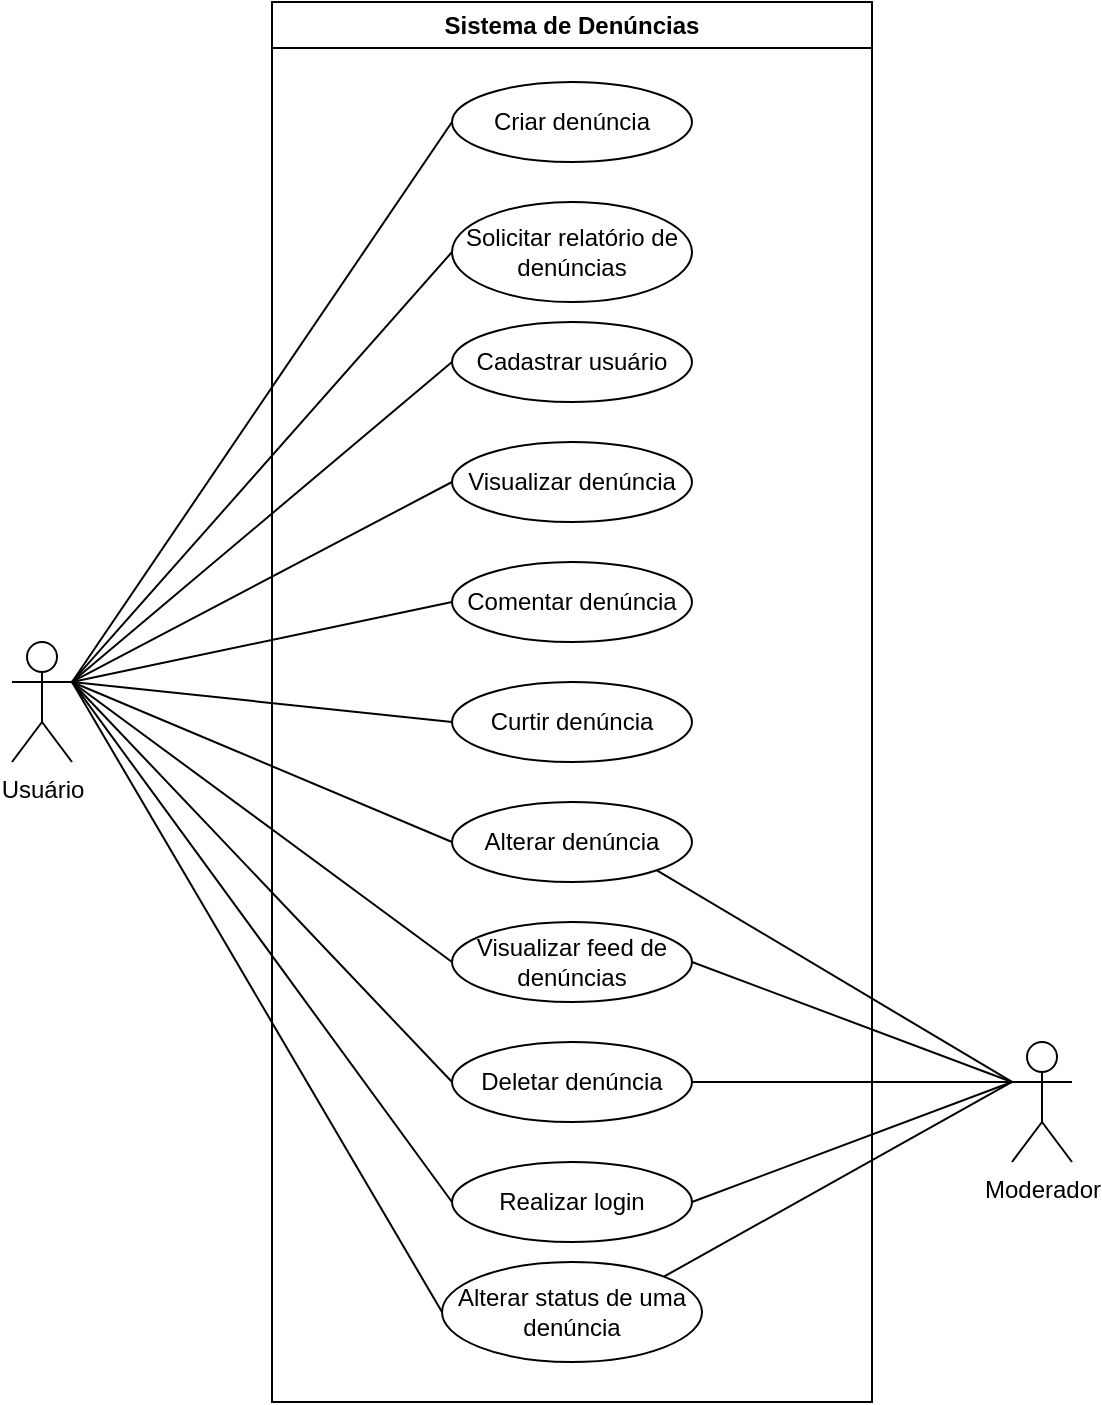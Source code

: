 <mxfile version="24.1.0" type="device">
  <diagram name="Página-1" id="gTYhepTF-UGLIyL8_KFd">
    <mxGraphModel dx="1323" dy="852" grid="1" gridSize="10" guides="1" tooltips="1" connect="1" arrows="1" fold="1" page="1" pageScale="1" pageWidth="1169" pageHeight="1654" math="0" shadow="0">
      <root>
        <mxCell id="0" />
        <mxCell id="1" parent="0" />
        <mxCell id="0iaCH0QJhydmnR3I2TVo-1" value="Moderador" style="shape=umlActor;verticalLabelPosition=bottom;verticalAlign=top;html=1;outlineConnect=0;" parent="1" vertex="1">
          <mxGeometry x="590" y="760" width="30" height="60" as="geometry" />
        </mxCell>
        <mxCell id="0iaCH0QJhydmnR3I2TVo-2" value="Usuário" style="shape=umlActor;verticalLabelPosition=bottom;verticalAlign=top;html=1;outlineConnect=0;" parent="1" vertex="1">
          <mxGeometry x="90" y="560" width="30" height="60" as="geometry" />
        </mxCell>
        <mxCell id="0iaCH0QJhydmnR3I2TVo-5" value="Criar denúncia" style="ellipse;whiteSpace=wrap;html=1;align=center;" parent="1" vertex="1">
          <mxGeometry x="310" y="280" width="120" height="40" as="geometry" />
        </mxCell>
        <mxCell id="0iaCH0QJhydmnR3I2TVo-6" value="Realizar login" style="ellipse;whiteSpace=wrap;html=1;align=center;" parent="1" vertex="1">
          <mxGeometry x="310" y="820" width="120" height="40" as="geometry" />
        </mxCell>
        <mxCell id="0iaCH0QJhydmnR3I2TVo-7" value="Visualizar feed de denúncias" style="ellipse;whiteSpace=wrap;html=1;align=center;" parent="1" vertex="1">
          <mxGeometry x="310" y="700" width="120" height="40" as="geometry" />
        </mxCell>
        <mxCell id="0iaCH0QJhydmnR3I2TVo-8" value="Deletar denúncia" style="ellipse;whiteSpace=wrap;html=1;align=center;" parent="1" vertex="1">
          <mxGeometry x="310" y="760" width="120" height="40" as="geometry" />
        </mxCell>
        <mxCell id="0iaCH0QJhydmnR3I2TVo-9" value="Cadastrar usuário" style="ellipse;whiteSpace=wrap;html=1;align=center;" parent="1" vertex="1">
          <mxGeometry x="310" y="400" width="120" height="40" as="geometry" />
        </mxCell>
        <mxCell id="0iaCH0QJhydmnR3I2TVo-10" value="Alterar denúncia" style="ellipse;whiteSpace=wrap;html=1;align=center;" parent="1" vertex="1">
          <mxGeometry x="310" y="640" width="120" height="40" as="geometry" />
        </mxCell>
        <mxCell id="0iaCH0QJhydmnR3I2TVo-11" value="Visualizar denúncia" style="ellipse;whiteSpace=wrap;html=1;align=center;" parent="1" vertex="1">
          <mxGeometry x="310" y="460" width="120" height="40" as="geometry" />
        </mxCell>
        <mxCell id="0iaCH0QJhydmnR3I2TVo-12" value="Solicitar relatório de denúncias" style="ellipse;whiteSpace=wrap;html=1;align=center;" parent="1" vertex="1">
          <mxGeometry x="310" y="340" width="120" height="50" as="geometry" />
        </mxCell>
        <mxCell id="0iaCH0QJhydmnR3I2TVo-13" value="" style="endArrow=none;html=1;rounded=0;entryX=0;entryY=0.5;entryDx=0;entryDy=0;exitX=1;exitY=0.333;exitDx=0;exitDy=0;exitPerimeter=0;" parent="1" source="0iaCH0QJhydmnR3I2TVo-2" target="0iaCH0QJhydmnR3I2TVo-5" edge="1">
          <mxGeometry width="50" height="50" relative="1" as="geometry">
            <mxPoint x="170" y="410" as="sourcePoint" />
            <mxPoint x="240" y="390" as="targetPoint" />
          </mxGeometry>
        </mxCell>
        <mxCell id="0iaCH0QJhydmnR3I2TVo-14" value="" style="endArrow=none;html=1;rounded=0;entryX=0;entryY=0.5;entryDx=0;entryDy=0;exitX=1;exitY=0.333;exitDx=0;exitDy=0;exitPerimeter=0;" parent="1" source="0iaCH0QJhydmnR3I2TVo-2" target="0iaCH0QJhydmnR3I2TVo-6" edge="1">
          <mxGeometry width="50" height="50" relative="1" as="geometry">
            <mxPoint x="170" y="410" as="sourcePoint" />
            <mxPoint x="320" y="310" as="targetPoint" />
          </mxGeometry>
        </mxCell>
        <mxCell id="0iaCH0QJhydmnR3I2TVo-15" value="" style="endArrow=none;html=1;rounded=0;exitX=1;exitY=0.333;exitDx=0;exitDy=0;exitPerimeter=0;entryX=0;entryY=0.5;entryDx=0;entryDy=0;" parent="1" source="0iaCH0QJhydmnR3I2TVo-2" target="0iaCH0QJhydmnR3I2TVo-7" edge="1">
          <mxGeometry width="50" height="50" relative="1" as="geometry">
            <mxPoint x="170" y="410" as="sourcePoint" />
            <mxPoint x="320" y="370" as="targetPoint" />
          </mxGeometry>
        </mxCell>
        <mxCell id="0iaCH0QJhydmnR3I2TVo-16" value="" style="endArrow=none;html=1;rounded=0;entryX=0;entryY=0.5;entryDx=0;entryDy=0;exitX=1;exitY=0.333;exitDx=0;exitDy=0;exitPerimeter=0;" parent="1" source="0iaCH0QJhydmnR3I2TVo-2" target="0iaCH0QJhydmnR3I2TVo-9" edge="1">
          <mxGeometry width="50" height="50" relative="1" as="geometry">
            <mxPoint x="170" y="410" as="sourcePoint" />
            <mxPoint x="320" y="430" as="targetPoint" />
          </mxGeometry>
        </mxCell>
        <mxCell id="0iaCH0QJhydmnR3I2TVo-17" value="" style="endArrow=none;html=1;rounded=0;entryX=0;entryY=0.5;entryDx=0;entryDy=0;exitX=1;exitY=0.333;exitDx=0;exitDy=0;exitPerimeter=0;" parent="1" source="0iaCH0QJhydmnR3I2TVo-2" target="0iaCH0QJhydmnR3I2TVo-8" edge="1">
          <mxGeometry width="50" height="50" relative="1" as="geometry">
            <mxPoint x="170" y="410" as="sourcePoint" />
            <mxPoint x="320" y="490" as="targetPoint" />
          </mxGeometry>
        </mxCell>
        <mxCell id="0iaCH0QJhydmnR3I2TVo-18" value="" style="endArrow=none;html=1;rounded=0;entryX=0;entryY=0.5;entryDx=0;entryDy=0;exitX=1;exitY=0.333;exitDx=0;exitDy=0;exitPerimeter=0;" parent="1" source="0iaCH0QJhydmnR3I2TVo-2" target="0iaCH0QJhydmnR3I2TVo-10" edge="1">
          <mxGeometry width="50" height="50" relative="1" as="geometry">
            <mxPoint x="170" y="410" as="sourcePoint" />
            <mxPoint x="300" y="560" as="targetPoint" />
          </mxGeometry>
        </mxCell>
        <mxCell id="0iaCH0QJhydmnR3I2TVo-19" value="" style="endArrow=none;html=1;rounded=0;entryX=0;entryY=0.5;entryDx=0;entryDy=0;exitX=1;exitY=0.333;exitDx=0;exitDy=0;exitPerimeter=0;" parent="1" source="0iaCH0QJhydmnR3I2TVo-2" target="0iaCH0QJhydmnR3I2TVo-11" edge="1">
          <mxGeometry width="50" height="50" relative="1" as="geometry">
            <mxPoint x="170" y="410" as="sourcePoint" />
            <mxPoint x="300" y="625" as="targetPoint" />
          </mxGeometry>
        </mxCell>
        <mxCell id="0iaCH0QJhydmnR3I2TVo-20" value="" style="endArrow=none;html=1;rounded=0;entryX=0;entryY=0.5;entryDx=0;entryDy=0;exitX=1;exitY=0.333;exitDx=0;exitDy=0;exitPerimeter=0;" parent="1" source="0iaCH0QJhydmnR3I2TVo-2" target="0iaCH0QJhydmnR3I2TVo-12" edge="1">
          <mxGeometry width="50" height="50" relative="1" as="geometry">
            <mxPoint x="170" y="410" as="sourcePoint" />
            <mxPoint x="300" y="700" as="targetPoint" />
          </mxGeometry>
        </mxCell>
        <mxCell id="0iaCH0QJhydmnR3I2TVo-21" value="" style="endArrow=none;html=1;rounded=0;exitX=1;exitY=0.5;exitDx=0;exitDy=0;entryX=0;entryY=0.333;entryDx=0;entryDy=0;entryPerimeter=0;" parent="1" source="0iaCH0QJhydmnR3I2TVo-6" target="0iaCH0QJhydmnR3I2TVo-1" edge="1">
          <mxGeometry width="50" height="50" relative="1" as="geometry">
            <mxPoint x="540" y="490" as="sourcePoint" />
            <mxPoint x="580" y="580" as="targetPoint" />
          </mxGeometry>
        </mxCell>
        <mxCell id="0iaCH0QJhydmnR3I2TVo-22" value="" style="endArrow=none;html=1;rounded=0;exitX=1;exitY=0.5;exitDx=0;exitDy=0;entryX=0;entryY=0.333;entryDx=0;entryDy=0;entryPerimeter=0;" parent="1" source="0iaCH0QJhydmnR3I2TVo-7" target="0iaCH0QJhydmnR3I2TVo-1" edge="1">
          <mxGeometry width="50" height="50" relative="1" as="geometry">
            <mxPoint x="440" y="370" as="sourcePoint" />
            <mxPoint x="580" y="580" as="targetPoint" />
          </mxGeometry>
        </mxCell>
        <mxCell id="0iaCH0QJhydmnR3I2TVo-23" value="" style="endArrow=none;html=1;rounded=0;exitX=1;exitY=0.5;exitDx=0;exitDy=0;entryX=0;entryY=0.333;entryDx=0;entryDy=0;entryPerimeter=0;" parent="1" source="0iaCH0QJhydmnR3I2TVo-8" target="0iaCH0QJhydmnR3I2TVo-1" edge="1">
          <mxGeometry width="50" height="50" relative="1" as="geometry">
            <mxPoint x="440" y="430" as="sourcePoint" />
            <mxPoint x="580" y="580" as="targetPoint" />
          </mxGeometry>
        </mxCell>
        <mxCell id="0iaCH0QJhydmnR3I2TVo-24" value="" style="endArrow=none;html=1;rounded=0;exitX=1;exitY=1;exitDx=0;exitDy=0;entryX=0;entryY=0.333;entryDx=0;entryDy=0;entryPerimeter=0;" parent="1" source="0iaCH0QJhydmnR3I2TVo-10" target="0iaCH0QJhydmnR3I2TVo-1" edge="1">
          <mxGeometry width="50" height="50" relative="1" as="geometry">
            <mxPoint x="450" y="440" as="sourcePoint" />
            <mxPoint x="580" y="580" as="targetPoint" />
          </mxGeometry>
        </mxCell>
        <mxCell id="0iaCH0QJhydmnR3I2TVo-26" value="" style="endArrow=none;html=1;rounded=0;exitX=1;exitY=0;exitDx=0;exitDy=0;entryX=0;entryY=0.333;entryDx=0;entryDy=0;entryPerimeter=0;" parent="1" source="0iaCH0QJhydmnR3I2TVo-25" target="0iaCH0QJhydmnR3I2TVo-1" edge="1">
          <mxGeometry width="50" height="50" relative="1" as="geometry">
            <mxPoint x="440" y="610" as="sourcePoint" />
            <mxPoint x="580" y="580" as="targetPoint" />
          </mxGeometry>
        </mxCell>
        <mxCell id="0iaCH0QJhydmnR3I2TVo-31" value="" style="endArrow=none;html=1;rounded=0;exitX=0;exitY=0.5;exitDx=0;exitDy=0;entryX=1;entryY=0.333;entryDx=0;entryDy=0;entryPerimeter=0;" parent="1" source="0iaCH0QJhydmnR3I2TVo-25" target="0iaCH0QJhydmnR3I2TVo-2" edge="1">
          <mxGeometry width="50" height="50" relative="1" as="geometry">
            <mxPoint x="180" y="740" as="sourcePoint" />
            <mxPoint x="170" y="410" as="targetPoint" />
          </mxGeometry>
        </mxCell>
        <mxCell id="mjeEMUs552SAfgoRd7oV-1" value="Comentar denúncia" style="ellipse;whiteSpace=wrap;html=1;align=center;" parent="1" vertex="1">
          <mxGeometry x="310" y="520" width="120" height="40" as="geometry" />
        </mxCell>
        <mxCell id="mjeEMUs552SAfgoRd7oV-2" value="Curtir denúncia" style="ellipse;whiteSpace=wrap;html=1;align=center;" parent="1" vertex="1">
          <mxGeometry x="310" y="580" width="120" height="40" as="geometry" />
        </mxCell>
        <mxCell id="mjeEMUs552SAfgoRd7oV-3" value="" style="endArrow=none;html=1;rounded=0;entryX=0;entryY=0.5;entryDx=0;entryDy=0;exitX=1;exitY=0.333;exitDx=0;exitDy=0;exitPerimeter=0;" parent="1" source="0iaCH0QJhydmnR3I2TVo-2" target="mjeEMUs552SAfgoRd7oV-1" edge="1">
          <mxGeometry width="50" height="50" relative="1" as="geometry">
            <mxPoint x="170" y="410" as="sourcePoint" />
            <mxPoint x="300" y="870" as="targetPoint" />
          </mxGeometry>
        </mxCell>
        <mxCell id="mjeEMUs552SAfgoRd7oV-4" value="" style="endArrow=none;html=1;rounded=0;entryX=0;entryY=0.5;entryDx=0;entryDy=0;exitX=1;exitY=0.333;exitDx=0;exitDy=0;exitPerimeter=0;" parent="1" source="0iaCH0QJhydmnR3I2TVo-2" target="mjeEMUs552SAfgoRd7oV-2" edge="1">
          <mxGeometry width="50" height="50" relative="1" as="geometry">
            <mxPoint x="170" y="410" as="sourcePoint" />
            <mxPoint x="300" y="920" as="targetPoint" />
          </mxGeometry>
        </mxCell>
        <mxCell id="mjeEMUs552SAfgoRd7oV-5" style="edgeStyle=orthogonalEdgeStyle;rounded=0;orthogonalLoop=1;jettySize=auto;html=1;exitX=0.5;exitY=1;exitDx=0;exitDy=0;" parent="1" source="0iaCH0QJhydmnR3I2TVo-7" target="0iaCH0QJhydmnR3I2TVo-7" edge="1">
          <mxGeometry relative="1" as="geometry" />
        </mxCell>
        <mxCell id="9zT3mG4KYW1sw9qfANXD-4" value="Sistema de Denúncias" style="swimlane;whiteSpace=wrap;html=1;" parent="1" vertex="1">
          <mxGeometry x="220" y="240" width="300" height="700" as="geometry" />
        </mxCell>
        <mxCell id="0iaCH0QJhydmnR3I2TVo-25" value="Alterar status de uma denúncia" style="ellipse;whiteSpace=wrap;html=1;align=center;" parent="9zT3mG4KYW1sw9qfANXD-4" vertex="1">
          <mxGeometry x="85" y="630" width="130" height="50" as="geometry" />
        </mxCell>
      </root>
    </mxGraphModel>
  </diagram>
</mxfile>
